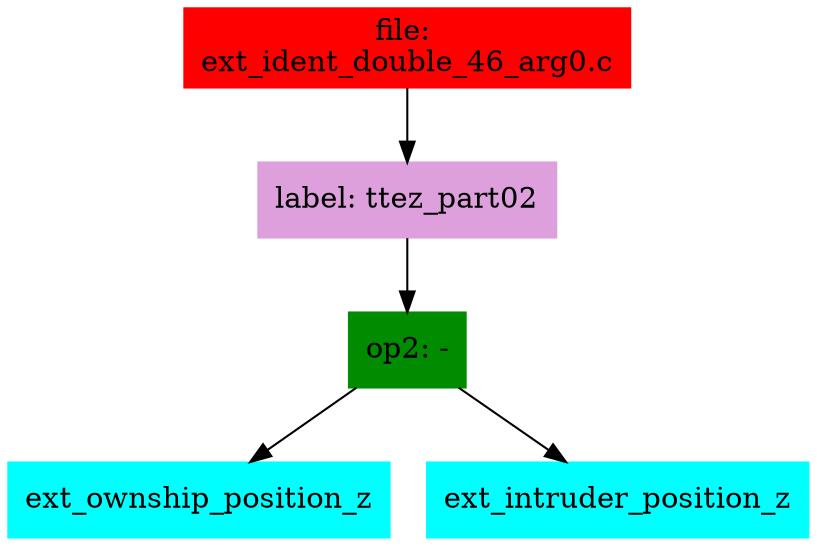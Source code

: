 digraph G {
node [shape=box]

0 [label="file: 
ext_ident_double_46_arg0.c",color=red, style=filled]
1 [label="label: ttez_part02",color=plum, style=filled]
0 -> 1
2 [label="op2: -",color=green4, style=filled]
1 -> 2
3 [label="ext_ownship_position_z",color=cyan1, style=filled]
2 -> 3
4 [label="ext_intruder_position_z",color=cyan1, style=filled]
2 -> 4


}

